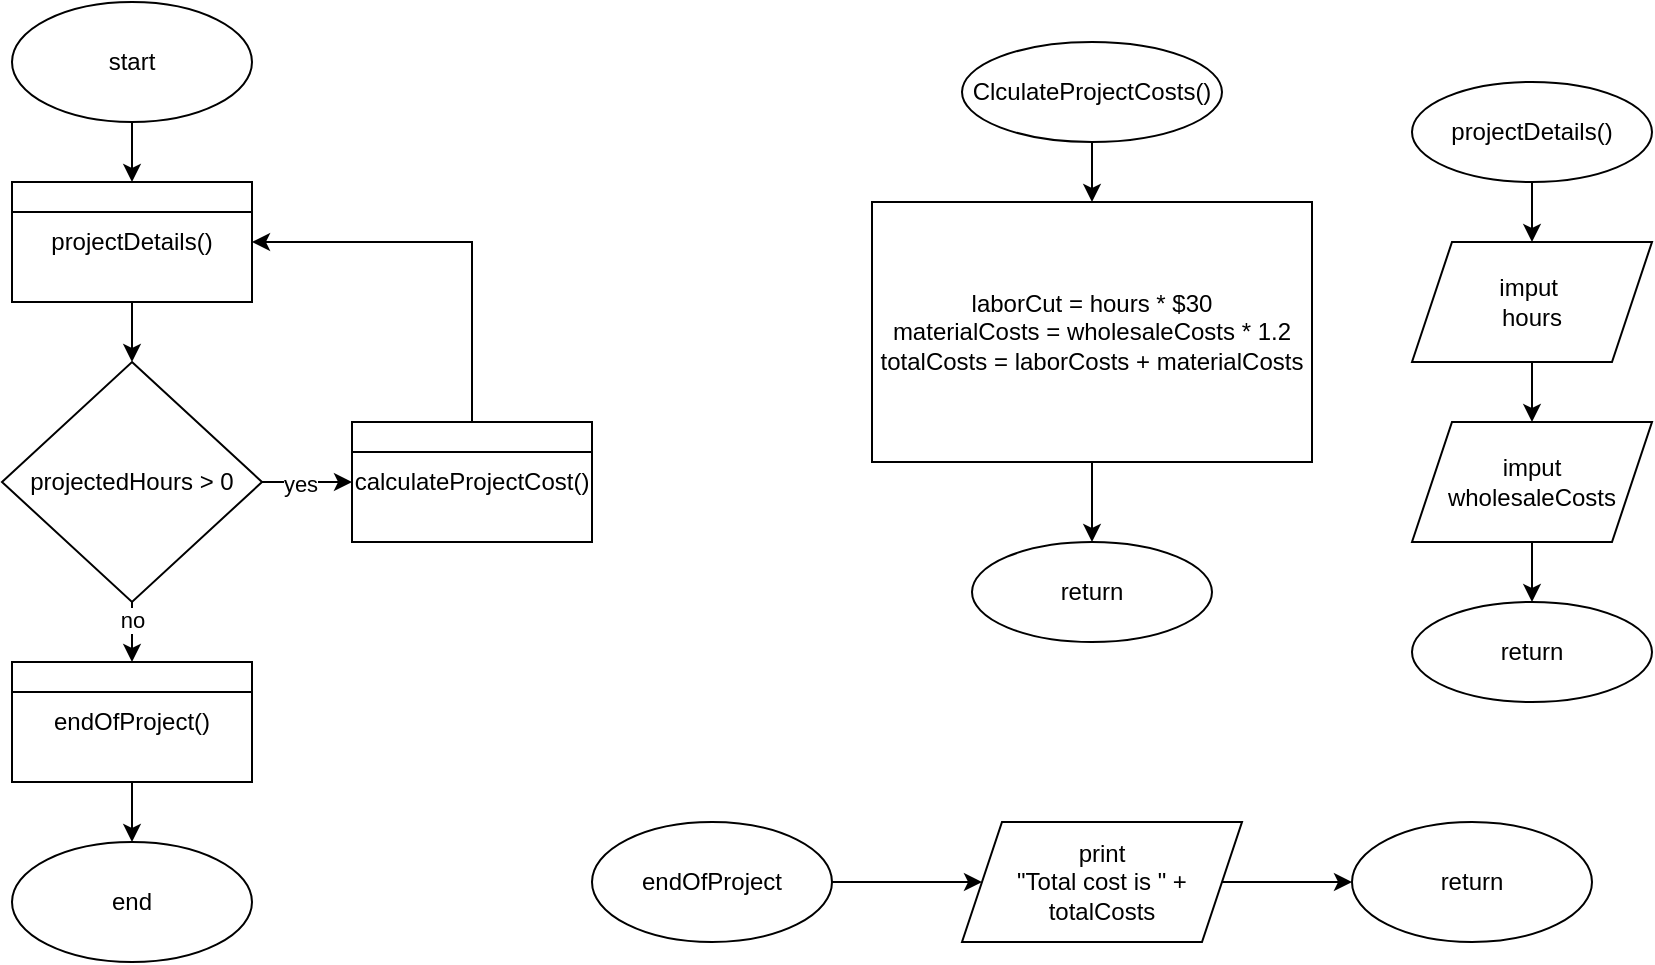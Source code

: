 <mxfile version="26.0.7">
  <diagram name="Page-1" id="KqF2gxiC4aidOCwAgJPE">
    <mxGraphModel dx="1318" dy="511" grid="1" gridSize="10" guides="1" tooltips="1" connect="1" arrows="1" fold="1" page="1" pageScale="1" pageWidth="850" pageHeight="1100" math="0" shadow="0">
      <root>
        <mxCell id="0" />
        <mxCell id="1" parent="0" />
        <mxCell id="tHR5adAbqXcKI6cgPoyI-31" style="edgeStyle=orthogonalEdgeStyle;rounded=0;orthogonalLoop=1;jettySize=auto;html=1;entryX=0.5;entryY=0;entryDx=0;entryDy=0;" edge="1" parent="1" source="tHR5adAbqXcKI6cgPoyI-1" target="tHR5adAbqXcKI6cgPoyI-5">
          <mxGeometry relative="1" as="geometry" />
        </mxCell>
        <mxCell id="tHR5adAbqXcKI6cgPoyI-1" value="start" style="ellipse;whiteSpace=wrap;html=1;" vertex="1" parent="1">
          <mxGeometry x="20" y="140" width="120" height="60" as="geometry" />
        </mxCell>
        <mxCell id="tHR5adAbqXcKI6cgPoyI-2" value="end" style="ellipse;whiteSpace=wrap;html=1;" vertex="1" parent="1">
          <mxGeometry x="20" y="560" width="120" height="60" as="geometry" />
        </mxCell>
        <mxCell id="tHR5adAbqXcKI6cgPoyI-43" style="edgeStyle=orthogonalEdgeStyle;rounded=0;orthogonalLoop=1;jettySize=auto;html=1;" edge="1" parent="1" source="tHR5adAbqXcKI6cgPoyI-3" target="tHR5adAbqXcKI6cgPoyI-9">
          <mxGeometry relative="1" as="geometry" />
        </mxCell>
        <mxCell id="tHR5adAbqXcKI6cgPoyI-3" value="imput&amp;nbsp;&lt;div&gt;hours&lt;/div&gt;" style="shape=parallelogram;perimeter=parallelogramPerimeter;whiteSpace=wrap;html=1;fixedSize=1;" vertex="1" parent="1">
          <mxGeometry x="720" y="260" width="120" height="60" as="geometry" />
        </mxCell>
        <mxCell id="tHR5adAbqXcKI6cgPoyI-32" style="edgeStyle=orthogonalEdgeStyle;rounded=0;orthogonalLoop=1;jettySize=auto;html=1;entryX=0.5;entryY=0;entryDx=0;entryDy=0;" edge="1" parent="1" source="tHR5adAbqXcKI6cgPoyI-5" target="tHR5adAbqXcKI6cgPoyI-16">
          <mxGeometry relative="1" as="geometry" />
        </mxCell>
        <mxCell id="tHR5adAbqXcKI6cgPoyI-5" value="projectDetails()" style="rounded=0;whiteSpace=wrap;html=1;" vertex="1" parent="1">
          <mxGeometry x="20" y="230" width="120" height="60" as="geometry" />
        </mxCell>
        <mxCell id="tHR5adAbqXcKI6cgPoyI-8" value="" style="endArrow=none;html=1;rounded=0;entryX=1;entryY=0.25;entryDx=0;entryDy=0;exitX=0;exitY=0.25;exitDx=0;exitDy=0;" edge="1" parent="1" source="tHR5adAbqXcKI6cgPoyI-5" target="tHR5adAbqXcKI6cgPoyI-5">
          <mxGeometry width="50" height="50" relative="1" as="geometry">
            <mxPoint x="120" y="360" as="sourcePoint" />
            <mxPoint x="170" y="310" as="targetPoint" />
            <Array as="points" />
          </mxGeometry>
        </mxCell>
        <mxCell id="tHR5adAbqXcKI6cgPoyI-44" style="edgeStyle=orthogonalEdgeStyle;rounded=0;orthogonalLoop=1;jettySize=auto;html=1;entryX=0.5;entryY=0;entryDx=0;entryDy=0;" edge="1" parent="1" source="tHR5adAbqXcKI6cgPoyI-9" target="tHR5adAbqXcKI6cgPoyI-25">
          <mxGeometry relative="1" as="geometry" />
        </mxCell>
        <mxCell id="tHR5adAbqXcKI6cgPoyI-9" value="imput&lt;div&gt;wholesaleCosts&lt;/div&gt;" style="shape=parallelogram;perimeter=parallelogramPerimeter;whiteSpace=wrap;html=1;fixedSize=1;" vertex="1" parent="1">
          <mxGeometry x="720" y="350" width="120" height="60" as="geometry" />
        </mxCell>
        <mxCell id="tHR5adAbqXcKI6cgPoyI-39" style="edgeStyle=orthogonalEdgeStyle;rounded=0;orthogonalLoop=1;jettySize=auto;html=1;" edge="1" parent="1" source="tHR5adAbqXcKI6cgPoyI-10" target="tHR5adAbqXcKI6cgPoyI-26">
          <mxGeometry relative="1" as="geometry" />
        </mxCell>
        <mxCell id="tHR5adAbqXcKI6cgPoyI-10" value="ClculateProjectCosts()" style="ellipse;whiteSpace=wrap;html=1;" vertex="1" parent="1">
          <mxGeometry x="495" y="160" width="130" height="50" as="geometry" />
        </mxCell>
        <mxCell id="tHR5adAbqXcKI6cgPoyI-33" style="edgeStyle=orthogonalEdgeStyle;rounded=0;orthogonalLoop=1;jettySize=auto;html=1;entryX=0.5;entryY=0;entryDx=0;entryDy=0;" edge="1" parent="1" source="tHR5adAbqXcKI6cgPoyI-16" target="tHR5adAbqXcKI6cgPoyI-19">
          <mxGeometry relative="1" as="geometry" />
        </mxCell>
        <mxCell id="tHR5adAbqXcKI6cgPoyI-37" value="no" style="edgeLabel;html=1;align=center;verticalAlign=middle;resizable=0;points=[];" vertex="1" connectable="0" parent="tHR5adAbqXcKI6cgPoyI-33">
          <mxGeometry x="-0.64" relative="1" as="geometry">
            <mxPoint as="offset" />
          </mxGeometry>
        </mxCell>
        <mxCell id="tHR5adAbqXcKI6cgPoyI-34" style="edgeStyle=orthogonalEdgeStyle;rounded=0;orthogonalLoop=1;jettySize=auto;html=1;entryX=0;entryY=0.5;entryDx=0;entryDy=0;" edge="1" parent="1" source="tHR5adAbqXcKI6cgPoyI-16" target="tHR5adAbqXcKI6cgPoyI-18">
          <mxGeometry relative="1" as="geometry" />
        </mxCell>
        <mxCell id="tHR5adAbqXcKI6cgPoyI-36" value="yes" style="edgeLabel;html=1;align=center;verticalAlign=middle;resizable=0;points=[];" vertex="1" connectable="0" parent="tHR5adAbqXcKI6cgPoyI-34">
          <mxGeometry x="-0.169" y="-1" relative="1" as="geometry">
            <mxPoint as="offset" />
          </mxGeometry>
        </mxCell>
        <mxCell id="tHR5adAbqXcKI6cgPoyI-16" value="projectedHours &amp;gt; 0" style="rhombus;whiteSpace=wrap;html=1;" vertex="1" parent="1">
          <mxGeometry x="15" y="320" width="130" height="120" as="geometry" />
        </mxCell>
        <mxCell id="tHR5adAbqXcKI6cgPoyI-35" style="edgeStyle=orthogonalEdgeStyle;rounded=0;orthogonalLoop=1;jettySize=auto;html=1;entryX=1;entryY=0.5;entryDx=0;entryDy=0;exitX=0.5;exitY=0;exitDx=0;exitDy=0;" edge="1" parent="1" source="tHR5adAbqXcKI6cgPoyI-18" target="tHR5adAbqXcKI6cgPoyI-5">
          <mxGeometry relative="1" as="geometry">
            <mxPoint x="230" y="210" as="targetPoint" />
            <mxPoint x="280" y="330.059" as="sourcePoint" />
          </mxGeometry>
        </mxCell>
        <mxCell id="tHR5adAbqXcKI6cgPoyI-18" value="calculateProjectCost()" style="rounded=0;whiteSpace=wrap;html=1;" vertex="1" parent="1">
          <mxGeometry x="190" y="350" width="120" height="60" as="geometry" />
        </mxCell>
        <mxCell id="tHR5adAbqXcKI6cgPoyI-38" style="edgeStyle=orthogonalEdgeStyle;rounded=0;orthogonalLoop=1;jettySize=auto;html=1;" edge="1" parent="1" source="tHR5adAbqXcKI6cgPoyI-19" target="tHR5adAbqXcKI6cgPoyI-2">
          <mxGeometry relative="1" as="geometry" />
        </mxCell>
        <mxCell id="tHR5adAbqXcKI6cgPoyI-19" value="endOfProject()" style="rounded=0;whiteSpace=wrap;html=1;" vertex="1" parent="1">
          <mxGeometry x="20" y="470" width="120" height="60" as="geometry" />
        </mxCell>
        <mxCell id="tHR5adAbqXcKI6cgPoyI-20" value="" style="endArrow=none;html=1;rounded=0;entryX=1;entryY=0.25;entryDx=0;entryDy=0;exitX=0;exitY=0.25;exitDx=0;exitDy=0;" edge="1" parent="1" source="tHR5adAbqXcKI6cgPoyI-19" target="tHR5adAbqXcKI6cgPoyI-19">
          <mxGeometry width="50" height="50" relative="1" as="geometry">
            <mxPoint x="20" y="350" as="sourcePoint" />
            <mxPoint x="70" y="300" as="targetPoint" />
          </mxGeometry>
        </mxCell>
        <mxCell id="tHR5adAbqXcKI6cgPoyI-22" value="" style="endArrow=none;html=1;rounded=0;entryX=0;entryY=0.25;entryDx=0;entryDy=0;exitX=1;exitY=0.25;exitDx=0;exitDy=0;" edge="1" parent="1" source="tHR5adAbqXcKI6cgPoyI-18" target="tHR5adAbqXcKI6cgPoyI-18">
          <mxGeometry width="50" height="50" relative="1" as="geometry">
            <mxPoint x="120" y="450" as="sourcePoint" />
            <mxPoint x="170" y="400" as="targetPoint" />
          </mxGeometry>
        </mxCell>
        <mxCell id="tHR5adAbqXcKI6cgPoyI-42" style="edgeStyle=orthogonalEdgeStyle;rounded=0;orthogonalLoop=1;jettySize=auto;html=1;" edge="1" parent="1" source="tHR5adAbqXcKI6cgPoyI-23" target="tHR5adAbqXcKI6cgPoyI-3">
          <mxGeometry relative="1" as="geometry" />
        </mxCell>
        <mxCell id="tHR5adAbqXcKI6cgPoyI-23" value="projectDetails()" style="ellipse;whiteSpace=wrap;html=1;" vertex="1" parent="1">
          <mxGeometry x="720" y="180" width="120" height="50" as="geometry" />
        </mxCell>
        <mxCell id="tHR5adAbqXcKI6cgPoyI-25" value="return" style="ellipse;whiteSpace=wrap;html=1;" vertex="1" parent="1">
          <mxGeometry x="720" y="440" width="120" height="50" as="geometry" />
        </mxCell>
        <mxCell id="tHR5adAbqXcKI6cgPoyI-41" style="edgeStyle=orthogonalEdgeStyle;rounded=0;orthogonalLoop=1;jettySize=auto;html=1;entryX=0.5;entryY=0;entryDx=0;entryDy=0;" edge="1" parent="1" source="tHR5adAbqXcKI6cgPoyI-26" target="tHR5adAbqXcKI6cgPoyI-27">
          <mxGeometry relative="1" as="geometry" />
        </mxCell>
        <mxCell id="tHR5adAbqXcKI6cgPoyI-26" value="laborCut = hours * $30&lt;div&gt;materialCosts = wholesaleCosts * 1.2&lt;/div&gt;&lt;div&gt;totalCosts = laborCosts + materialCosts&lt;/div&gt;" style="rounded=0;whiteSpace=wrap;html=1;" vertex="1" parent="1">
          <mxGeometry x="450" y="240" width="220" height="130" as="geometry" />
        </mxCell>
        <mxCell id="tHR5adAbqXcKI6cgPoyI-27" value="return" style="ellipse;whiteSpace=wrap;html=1;" vertex="1" parent="1">
          <mxGeometry x="500" y="410" width="120" height="50" as="geometry" />
        </mxCell>
        <mxCell id="tHR5adAbqXcKI6cgPoyI-45" style="edgeStyle=orthogonalEdgeStyle;rounded=0;orthogonalLoop=1;jettySize=auto;html=1;entryX=0;entryY=0.5;entryDx=0;entryDy=0;" edge="1" parent="1" source="tHR5adAbqXcKI6cgPoyI-28" target="tHR5adAbqXcKI6cgPoyI-29">
          <mxGeometry relative="1" as="geometry" />
        </mxCell>
        <mxCell id="tHR5adAbqXcKI6cgPoyI-28" value="endOfProject" style="ellipse;whiteSpace=wrap;html=1;" vertex="1" parent="1">
          <mxGeometry x="310" y="550" width="120" height="60" as="geometry" />
        </mxCell>
        <mxCell id="tHR5adAbqXcKI6cgPoyI-46" style="edgeStyle=orthogonalEdgeStyle;rounded=0;orthogonalLoop=1;jettySize=auto;html=1;entryX=0;entryY=0.5;entryDx=0;entryDy=0;" edge="1" parent="1" source="tHR5adAbqXcKI6cgPoyI-29" target="tHR5adAbqXcKI6cgPoyI-30">
          <mxGeometry relative="1" as="geometry" />
        </mxCell>
        <mxCell id="tHR5adAbqXcKI6cgPoyI-29" value="print&lt;div&gt;&quot;Total cost is &quot; + totalCosts&lt;/div&gt;" style="shape=parallelogram;perimeter=parallelogramPerimeter;whiteSpace=wrap;html=1;fixedSize=1;" vertex="1" parent="1">
          <mxGeometry x="495" y="550" width="140" height="60" as="geometry" />
        </mxCell>
        <mxCell id="tHR5adAbqXcKI6cgPoyI-30" value="return" style="ellipse;whiteSpace=wrap;html=1;" vertex="1" parent="1">
          <mxGeometry x="690" y="550" width="120" height="60" as="geometry" />
        </mxCell>
      </root>
    </mxGraphModel>
  </diagram>
</mxfile>
